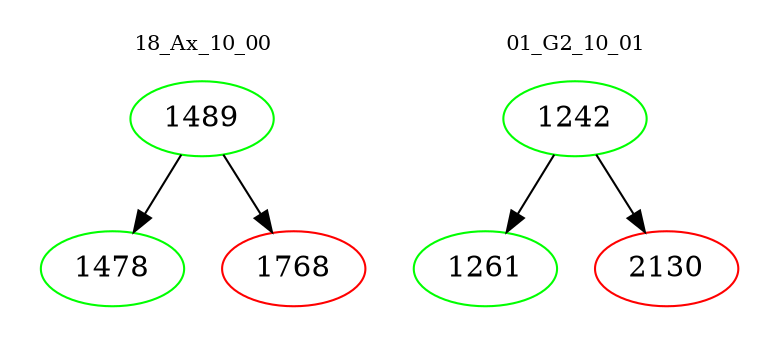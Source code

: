 digraph{
subgraph cluster_0 {
color = white
label = "18_Ax_10_00";
fontsize=10;
T0_1489 [label="1489", color="green"]
T0_1489 -> T0_1478 [color="black"]
T0_1478 [label="1478", color="green"]
T0_1489 -> T0_1768 [color="black"]
T0_1768 [label="1768", color="red"]
}
subgraph cluster_1 {
color = white
label = "01_G2_10_01";
fontsize=10;
T1_1242 [label="1242", color="green"]
T1_1242 -> T1_1261 [color="black"]
T1_1261 [label="1261", color="green"]
T1_1242 -> T1_2130 [color="black"]
T1_2130 [label="2130", color="red"]
}
}
